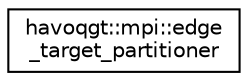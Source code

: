digraph "Graphical Class Hierarchy"
{
  edge [fontname="Helvetica",fontsize="10",labelfontname="Helvetica",labelfontsize="10"];
  node [fontname="Helvetica",fontsize="10",shape=record];
  rankdir="LR";
  Node1 [label="havoqgt::mpi::edge\l_target_partitioner",height=0.2,width=0.4,color="black", fillcolor="white", style="filled",URL="$classhavoqgt_1_1mpi_1_1edge__target__partitioner.html"];
}
